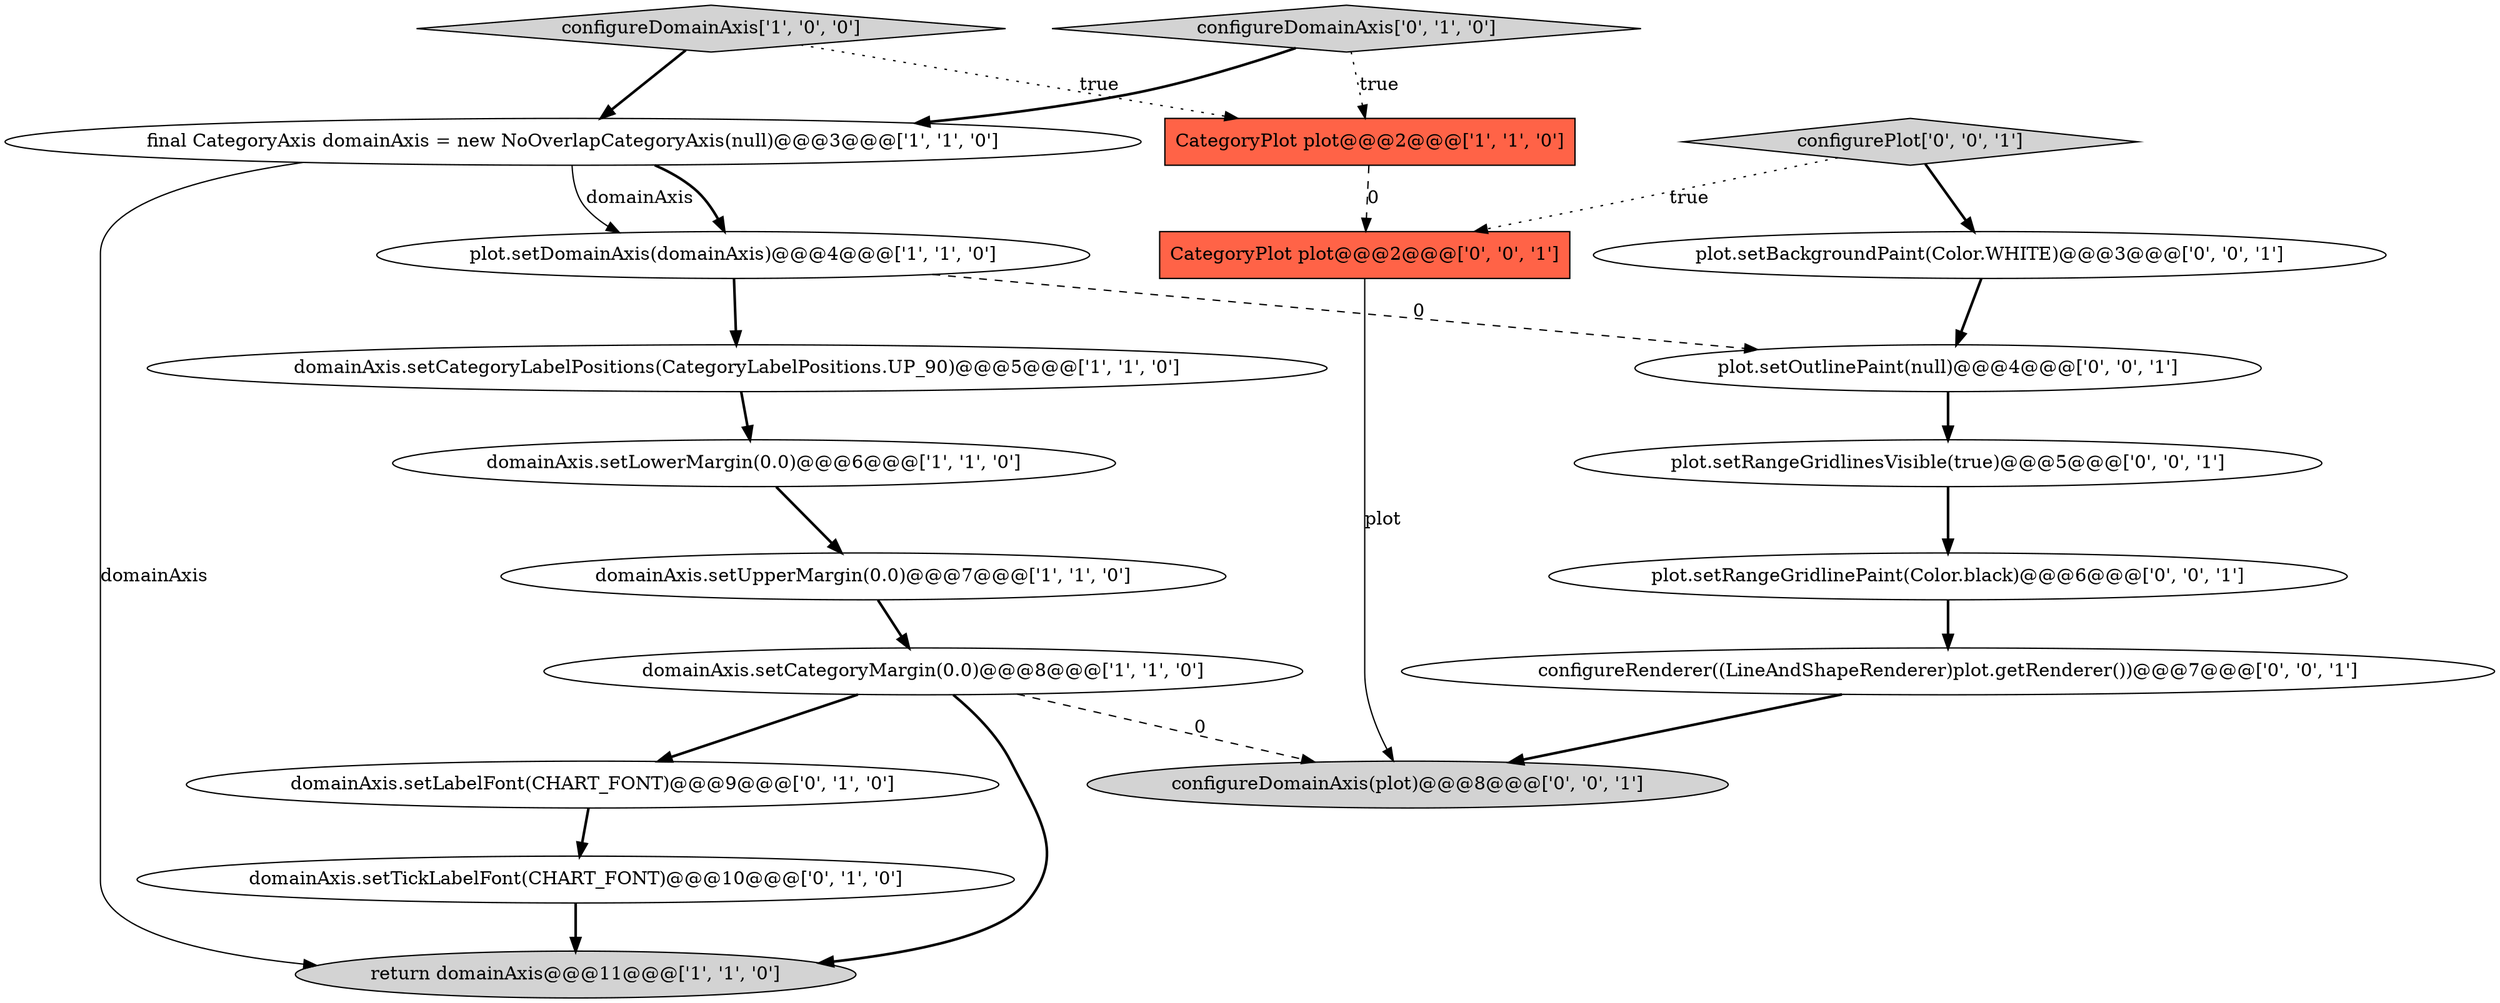 digraph {
6 [style = filled, label = "domainAxis.setCategoryLabelPositions(CategoryLabelPositions.UP_90)@@@5@@@['1', '1', '0']", fillcolor = white, shape = ellipse image = "AAA0AAABBB1BBB"];
19 [style = filled, label = "CategoryPlot plot@@@2@@@['0', '0', '1']", fillcolor = tomato, shape = box image = "AAA0AAABBB3BBB"];
10 [style = filled, label = "domainAxis.setLabelFont(CHART_FONT)@@@9@@@['0', '1', '0']", fillcolor = white, shape = ellipse image = "AAA1AAABBB2BBB"];
8 [style = filled, label = "CategoryPlot plot@@@2@@@['1', '1', '0']", fillcolor = tomato, shape = box image = "AAA0AAABBB1BBB"];
12 [style = filled, label = "plot.setRangeGridlinePaint(Color.black)@@@6@@@['0', '0', '1']", fillcolor = white, shape = ellipse image = "AAA0AAABBB3BBB"];
13 [style = filled, label = "configurePlot['0', '0', '1']", fillcolor = lightgray, shape = diamond image = "AAA0AAABBB3BBB"];
15 [style = filled, label = "plot.setRangeGridlinesVisible(true)@@@5@@@['0', '0', '1']", fillcolor = white, shape = ellipse image = "AAA0AAABBB3BBB"];
2 [style = filled, label = "domainAxis.setUpperMargin(0.0)@@@7@@@['1', '1', '0']", fillcolor = white, shape = ellipse image = "AAA0AAABBB1BBB"];
1 [style = filled, label = "final CategoryAxis domainAxis = new NoOverlapCategoryAxis(null)@@@3@@@['1', '1', '0']", fillcolor = white, shape = ellipse image = "AAA0AAABBB1BBB"];
3 [style = filled, label = "configureDomainAxis['1', '0', '0']", fillcolor = lightgray, shape = diamond image = "AAA0AAABBB1BBB"];
0 [style = filled, label = "domainAxis.setLowerMargin(0.0)@@@6@@@['1', '1', '0']", fillcolor = white, shape = ellipse image = "AAA0AAABBB1BBB"];
11 [style = filled, label = "configureDomainAxis['0', '1', '0']", fillcolor = lightgray, shape = diamond image = "AAA0AAABBB2BBB"];
7 [style = filled, label = "return domainAxis@@@11@@@['1', '1', '0']", fillcolor = lightgray, shape = ellipse image = "AAA0AAABBB1BBB"];
16 [style = filled, label = "plot.setBackgroundPaint(Color.WHITE)@@@3@@@['0', '0', '1']", fillcolor = white, shape = ellipse image = "AAA0AAABBB3BBB"];
9 [style = filled, label = "domainAxis.setTickLabelFont(CHART_FONT)@@@10@@@['0', '1', '0']", fillcolor = white, shape = ellipse image = "AAA1AAABBB2BBB"];
5 [style = filled, label = "domainAxis.setCategoryMargin(0.0)@@@8@@@['1', '1', '0']", fillcolor = white, shape = ellipse image = "AAA0AAABBB1BBB"];
4 [style = filled, label = "plot.setDomainAxis(domainAxis)@@@4@@@['1', '1', '0']", fillcolor = white, shape = ellipse image = "AAA0AAABBB1BBB"];
18 [style = filled, label = "configureDomainAxis(plot)@@@8@@@['0', '0', '1']", fillcolor = lightgray, shape = ellipse image = "AAA0AAABBB3BBB"];
17 [style = filled, label = "plot.setOutlinePaint(null)@@@4@@@['0', '0', '1']", fillcolor = white, shape = ellipse image = "AAA0AAABBB3BBB"];
14 [style = filled, label = "configureRenderer((LineAndShapeRenderer)plot.getRenderer())@@@7@@@['0', '0', '1']", fillcolor = white, shape = ellipse image = "AAA0AAABBB3BBB"];
4->6 [style = bold, label=""];
19->18 [style = solid, label="plot"];
14->18 [style = bold, label=""];
2->5 [style = bold, label=""];
15->12 [style = bold, label=""];
12->14 [style = bold, label=""];
10->9 [style = bold, label=""];
6->0 [style = bold, label=""];
3->8 [style = dotted, label="true"];
4->17 [style = dashed, label="0"];
11->1 [style = bold, label=""];
5->18 [style = dashed, label="0"];
5->10 [style = bold, label=""];
3->1 [style = bold, label=""];
1->7 [style = solid, label="domainAxis"];
11->8 [style = dotted, label="true"];
8->19 [style = dashed, label="0"];
1->4 [style = solid, label="domainAxis"];
17->15 [style = bold, label=""];
13->16 [style = bold, label=""];
13->19 [style = dotted, label="true"];
1->4 [style = bold, label=""];
16->17 [style = bold, label=""];
0->2 [style = bold, label=""];
5->7 [style = bold, label=""];
9->7 [style = bold, label=""];
}
